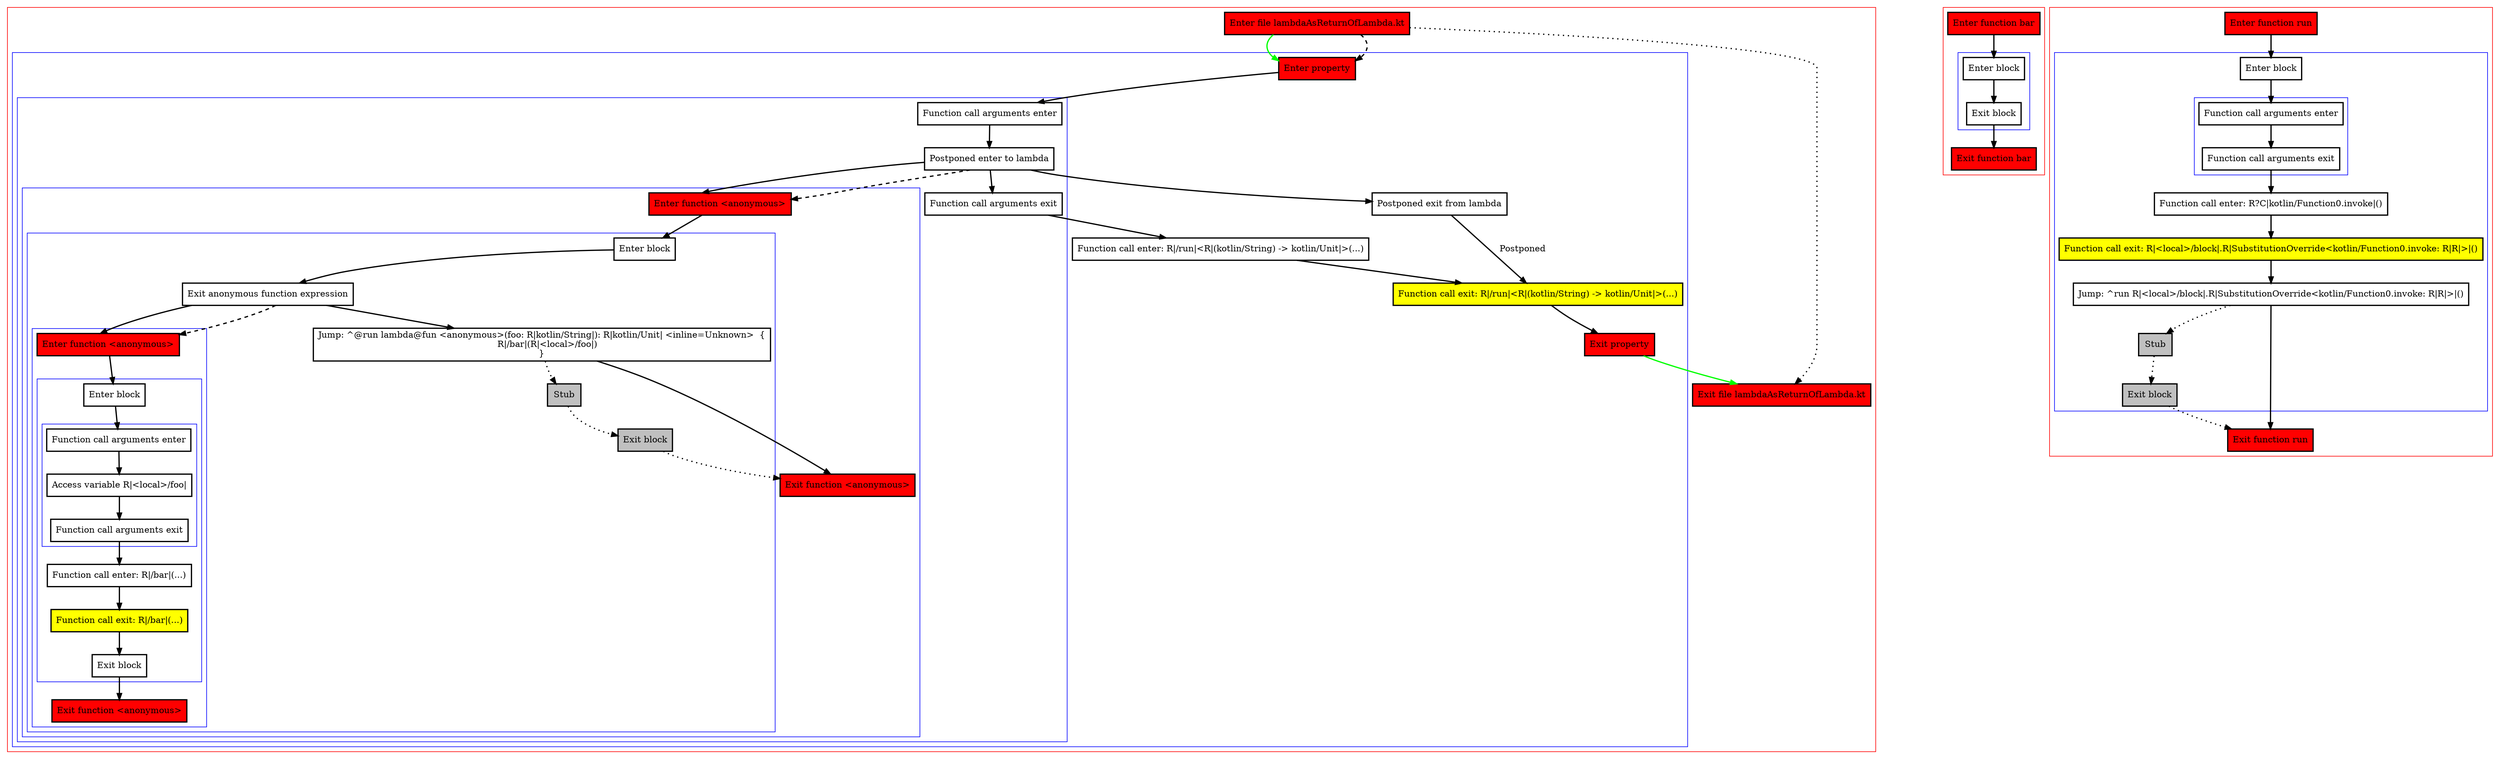 digraph lambdaAsReturnOfLambda_kt {
    graph [nodesep=3]
    node [shape=box penwidth=2]
    edge [penwidth=2]

    subgraph cluster_0 {
        color=red
        0 [label="Enter file lambdaAsReturnOfLambda.kt" style="filled" fillcolor=red];
        subgraph cluster_1 {
            color=blue
            1 [label="Enter property" style="filled" fillcolor=red];
            subgraph cluster_2 {
                color=blue
                2 [label="Function call arguments enter"];
                3 [label="Postponed enter to lambda"];
                subgraph cluster_3 {
                    color=blue
                    4 [label="Enter function <anonymous>" style="filled" fillcolor=red];
                    subgraph cluster_4 {
                        color=blue
                        5 [label="Enter block"];
                        6 [label="Exit anonymous function expression"];
                        subgraph cluster_5 {
                            color=blue
                            7 [label="Enter function <anonymous>" style="filled" fillcolor=red];
                            subgraph cluster_6 {
                                color=blue
                                8 [label="Enter block"];
                                subgraph cluster_7 {
                                    color=blue
                                    9 [label="Function call arguments enter"];
                                    10 [label="Access variable R|<local>/foo|"];
                                    11 [label="Function call arguments exit"];
                                }
                                12 [label="Function call enter: R|/bar|(...)"];
                                13 [label="Function call exit: R|/bar|(...)" style="filled" fillcolor=yellow];
                                14 [label="Exit block"];
                            }
                            15 [label="Exit function <anonymous>" style="filled" fillcolor=red];
                        }
                        16 [label="Jump: ^@run lambda@fun <anonymous>(foo: R|kotlin/String|): R|kotlin/Unit| <inline=Unknown>  {
    R|/bar|(R|<local>/foo|)
}
"];
                        17 [label="Stub" style="filled" fillcolor=gray];
                        18 [label="Exit block" style="filled" fillcolor=gray];
                    }
                    19 [label="Exit function <anonymous>" style="filled" fillcolor=red];
                }
                20 [label="Function call arguments exit"];
            }
            21 [label="Function call enter: R|/run|<R|(kotlin/String) -> kotlin/Unit|>(...)"];
            22 [label="Postponed exit from lambda"];
            23 [label="Function call exit: R|/run|<R|(kotlin/String) -> kotlin/Unit|>(...)" style="filled" fillcolor=yellow];
            24 [label="Exit property" style="filled" fillcolor=red];
        }
        25 [label="Exit file lambdaAsReturnOfLambda.kt" style="filled" fillcolor=red];
    }
    0 -> {1} [color=green];
    0 -> {25} [style=dotted];
    0 -> {1} [style=dashed];
    1 -> {2};
    2 -> {3};
    3 -> {4 20 22};
    3 -> {4} [style=dashed];
    4 -> {5};
    5 -> {6};
    6 -> {7 16};
    6 -> {7} [style=dashed];
    7 -> {8};
    8 -> {9};
    9 -> {10};
    10 -> {11};
    11 -> {12};
    12 -> {13};
    13 -> {14};
    14 -> {15};
    16 -> {19};
    16 -> {17} [style=dotted];
    17 -> {18} [style=dotted];
    18 -> {19} [style=dotted];
    20 -> {21};
    21 -> {23};
    22 -> {23} [label="Postponed"];
    23 -> {24};
    24 -> {25} [color=green];

    subgraph cluster_8 {
        color=red
        26 [label="Enter function bar" style="filled" fillcolor=red];
        subgraph cluster_9 {
            color=blue
            27 [label="Enter block"];
            28 [label="Exit block"];
        }
        29 [label="Exit function bar" style="filled" fillcolor=red];
    }
    26 -> {27};
    27 -> {28};
    28 -> {29};

    subgraph cluster_10 {
        color=red
        30 [label="Enter function run" style="filled" fillcolor=red];
        subgraph cluster_11 {
            color=blue
            31 [label="Enter block"];
            subgraph cluster_12 {
                color=blue
                32 [label="Function call arguments enter"];
                33 [label="Function call arguments exit"];
            }
            34 [label="Function call enter: R?C|kotlin/Function0.invoke|()"];
            35 [label="Function call exit: R|<local>/block|.R|SubstitutionOverride<kotlin/Function0.invoke: R|R|>|()" style="filled" fillcolor=yellow];
            36 [label="Jump: ^run R|<local>/block|.R|SubstitutionOverride<kotlin/Function0.invoke: R|R|>|()"];
            37 [label="Stub" style="filled" fillcolor=gray];
            38 [label="Exit block" style="filled" fillcolor=gray];
        }
        39 [label="Exit function run" style="filled" fillcolor=red];
    }
    30 -> {31};
    31 -> {32};
    32 -> {33};
    33 -> {34};
    34 -> {35};
    35 -> {36};
    36 -> {39};
    36 -> {37} [style=dotted];
    37 -> {38} [style=dotted];
    38 -> {39} [style=dotted];

}
